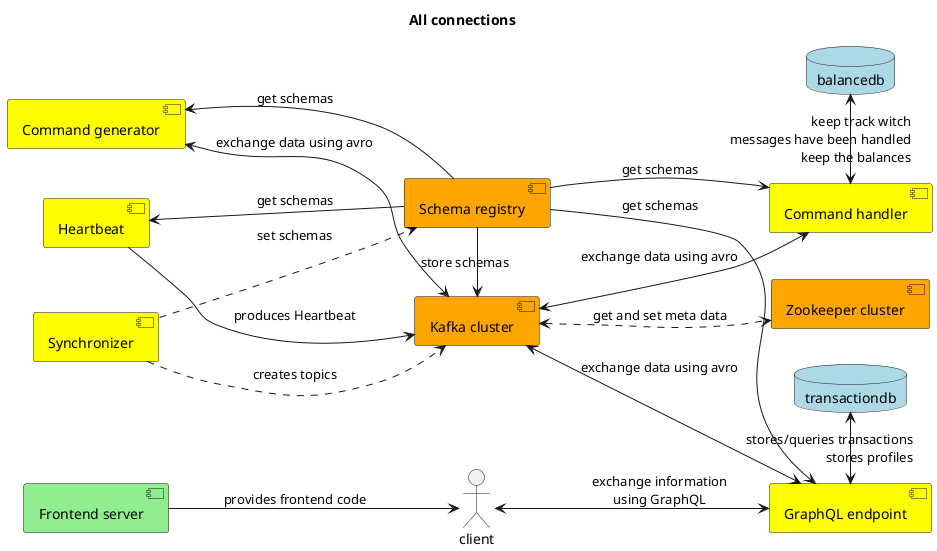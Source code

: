 @startuml

left to right direction
title All connections

[Kafka cluster] as kc #Orange
[Zookeeper cluster] as zc #Orange
[Schema registry] as sr #Orange
[Synchronizer] as sy #Yellow
[Heartbeat] as hb #Yellow
[Command generator] as cg #Yellow
[Command handler] as ch #Yellow
[GraphQL endpoint] as ge #Yellow
[Frontend server] as fs #LightGreen
actor client as cl
database balancedb as pgb #LightBlue
database transactiondb as pgt #LightBlue

sy ..> sr : set schemas
sy ..> kc : creates topics
fs --> cl : provides frontend code
cl <--> ge : exchange information\nusing GraphQL
kc <..> zc : get and set meta data
cg <--> kc : exchange data using avro
kc <--> ch : exchange data using avro
kc <--> ge : exchange data using avro
hb --> kc : produces Heartbeat
pgb <-> ch : keep track witch\rmessages have been handled\nkeep the balances
pgt <-> ge : stores/queries transactions\rstores profiles
sr --> ch : get schemas
sr --> ge : get schemas
sr -> kc : store schemas
hb <-- sr : get schemas
cg <-- sr : get schemas

@enduml